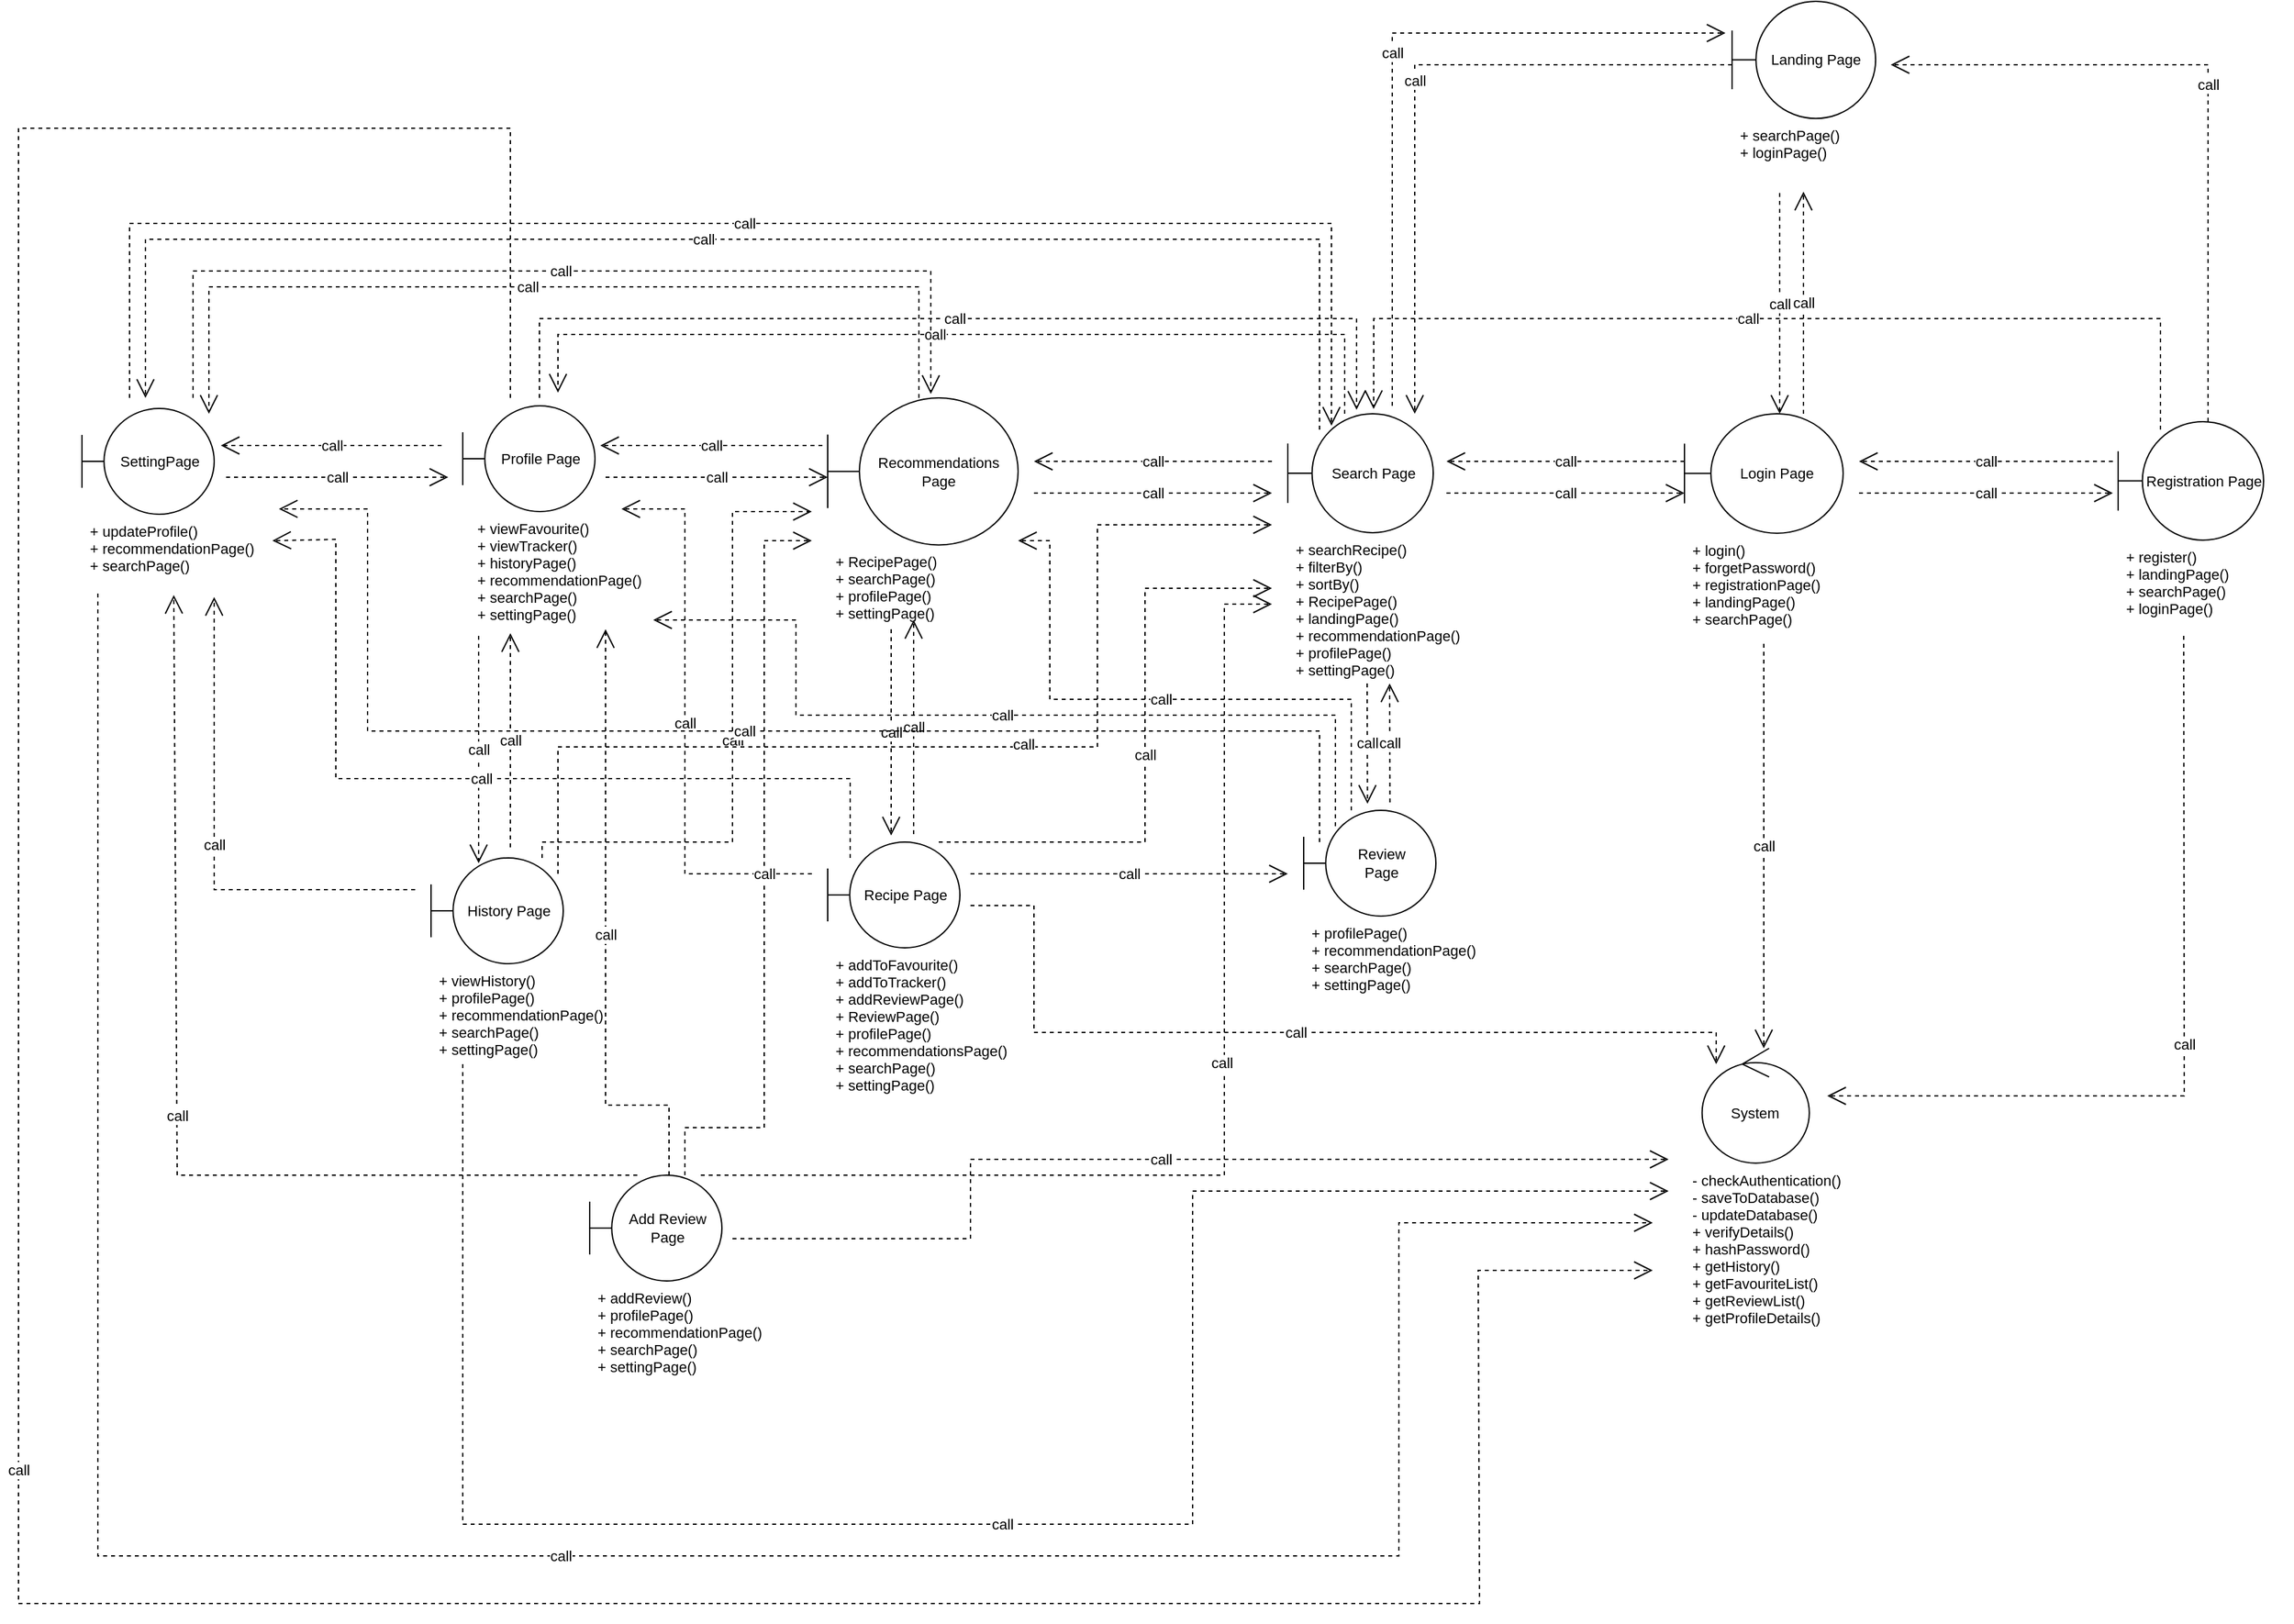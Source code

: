 <mxfile version="20.8.20" type="google"><diagram id="R2lEEEUBdFMjLlhIrx00" name="Page-1"><mxGraphModel grid="1" page="0" gridSize="12" guides="1" tooltips="1" connect="1" arrows="1" fold="1" pageScale="1" pageWidth="850" pageHeight="1100" math="0" shadow="0" extFonts="Permanent Marker^https://fonts.googleapis.com/css?family=Permanent+Marker"><root><mxCell id="0"/><mxCell id="1" parent="0"/><mxCell id="IaQWgF6GWkkPGPnB9hSR-20" value="" style="group" connectable="0" vertex="1" parent="1"><mxGeometry x="-468" y="-36" width="150" height="200" as="geometry"/></mxCell><mxCell id="5aQjLYnpdk0DHZrwiQ5P-8" value="Search Page" style="shape=umlBoundary;whiteSpace=wrap;html=1;fontSize=11;" vertex="1" parent="IaQWgF6GWkkPGPnB9hSR-20"><mxGeometry width="110" height="90" as="geometry"/></mxCell><mxCell id="IaQWgF6GWkkPGPnB9hSR-10" value="+ searchRecipe()&#10;+ filterBy()&#10;+ sortBy()&#10;+ RecipePage()&#10;+ landingPage()&#10;+ recommendationPage()&#10;+ profilePage()&#10;+ settingPage()" style="text;strokeColor=none;fillColor=none;align=left;verticalAlign=top;spacingLeft=4;spacingRight=4;overflow=hidden;rotatable=0;points=[[0,0.5],[1,0.5]];portConstraint=eastwest;fontSize=11;" vertex="1" parent="IaQWgF6GWkkPGPnB9hSR-20"><mxGeometry y="90" width="150" height="110" as="geometry"/></mxCell><mxCell id="R5gd8PndFcu6t3IOo8Hk-87" value="call" style="endArrow=open;endSize=12;dashed=1;html=1;rounded=0;fontSize=11;" edge="1" parent="IaQWgF6GWkkPGPnB9hSR-20"><mxGeometry width="160" relative="1" as="geometry"><mxPoint x="60" y="204" as="sourcePoint"/><mxPoint x="60.25" y="295" as="targetPoint"/><Array as="points"/></mxGeometry></mxCell><mxCell id="R5gd8PndFcu6t3IOo8Hk-88" value="call" style="endArrow=open;endSize=12;dashed=1;html=1;rounded=0;fontSize=11;" edge="1" parent="IaQWgF6GWkkPGPnB9hSR-20"><mxGeometry width="160" relative="1" as="geometry"><mxPoint x="77.25" y="294" as="sourcePoint"/><mxPoint x="77" y="204" as="targetPoint"/><Array as="points"/></mxGeometry></mxCell><mxCell id="IaQWgF6GWkkPGPnB9hSR-21" value="" style="group" connectable="0" vertex="1" parent="1"><mxGeometry x="-1116" y="300" width="160" height="170" as="geometry"/></mxCell><mxCell id="5aQjLYnpdk0DHZrwiQ5P-10" value="History Page" style="shape=umlBoundary;whiteSpace=wrap;html=1;fontSize=11;" vertex="1" parent="IaQWgF6GWkkPGPnB9hSR-21"><mxGeometry width="100" height="80" as="geometry"/></mxCell><mxCell id="IaQWgF6GWkkPGPnB9hSR-4" value="+ viewHistory()&#10;+ profilePage()&#10;+ recommendationPage()&#10;+ searchPage()&#10;+ settingPage()" style="text;strokeColor=none;fillColor=none;align=left;verticalAlign=top;spacingLeft=4;spacingRight=4;overflow=hidden;rotatable=0;points=[[0,0.5],[1,0.5]];portConstraint=eastwest;fontSize=11;" vertex="1" parent="IaQWgF6GWkkPGPnB9hSR-21"><mxGeometry y="80" width="160" height="90" as="geometry"/></mxCell><mxCell id="R5gd8PndFcu6t3IOo8Hk-65" value="call" style="endArrow=open;endSize=12;dashed=1;html=1;rounded=0;fontSize=11;" edge="1" parent="IaQWgF6GWkkPGPnB9hSR-21"><mxGeometry width="160" relative="1" as="geometry"><mxPoint x="180" y="240" as="sourcePoint"/><mxPoint x="132" y="-173" as="targetPoint"/><Array as="points"><mxPoint x="180" y="187"/><mxPoint x="132" y="187"/></Array></mxGeometry></mxCell><mxCell id="IaQWgF6GWkkPGPnB9hSR-22" value="" style="group" connectable="0" vertex="1" parent="1"><mxGeometry x="-1380" y="-40" width="155" height="140" as="geometry"/></mxCell><mxCell id="5aQjLYnpdk0DHZrwiQ5P-9" value="SettingPage" style="shape=umlBoundary;whiteSpace=wrap;html=1;fontSize=11;" vertex="1" parent="IaQWgF6GWkkPGPnB9hSR-22"><mxGeometry width="100" height="80" as="geometry"/></mxCell><mxCell id="IaQWgF6GWkkPGPnB9hSR-13" value="+ updateProfile()&#10;+ recommendationPage()&#10;+ searchPage()" style="text;strokeColor=none;fillColor=none;align=left;verticalAlign=top;spacingLeft=4;spacingRight=4;overflow=hidden;rotatable=0;points=[[0,0.5],[1,0.5]];portConstraint=eastwest;fontSize=11;" vertex="1" parent="IaQWgF6GWkkPGPnB9hSR-22"><mxGeometry y="80" width="155" height="60" as="geometry"/></mxCell><mxCell id="IaQWgF6GWkkPGPnB9hSR-24" value="" style="group" connectable="0" vertex="1" parent="1"><mxGeometry x="-996" y="540" width="156.25" height="166" as="geometry"/></mxCell><mxCell id="5aQjLYnpdk0DHZrwiQ5P-6" value="Add Review&lt;br style=&quot;font-size: 11px;&quot;&gt;Page" style="shape=umlBoundary;whiteSpace=wrap;html=1;fontSize=11;" vertex="1" parent="IaQWgF6GWkkPGPnB9hSR-24"><mxGeometry width="100" height="80" as="geometry"/></mxCell><mxCell id="IaQWgF6GWkkPGPnB9hSR-8" value="+ addReview()&#10;+ profilePage()&#10;+ recommendationPage()&#10;+ searchPage()&#10;+ settingPage()" style="text;strokeColor=none;fillColor=none;align=left;verticalAlign=top;spacingLeft=4;spacingRight=4;overflow=hidden;rotatable=0;points=[[0,0.5],[1,0.5]];portConstraint=eastwest;fontSize=11;" vertex="1" parent="IaQWgF6GWkkPGPnB9hSR-24"><mxGeometry y="80" width="156.25" height="86" as="geometry"/></mxCell><mxCell id="IaQWgF6GWkkPGPnB9hSR-25" value="" style="group" connectable="0" vertex="1" parent="1"><mxGeometry x="-168" y="444" width="168" height="228" as="geometry"/></mxCell><mxCell id="IaQWgF6GWkkPGPnB9hSR-16" value="System" style="ellipse;shape=umlControl;whiteSpace=wrap;html=1;fontSize=11;" vertex="1" parent="IaQWgF6GWkkPGPnB9hSR-25"><mxGeometry x="13.324" width="81.103" height="86.857" as="geometry"/></mxCell><mxCell id="IaQWgF6GWkkPGPnB9hSR-17" value="- checkAuthentication()&#10;- saveToDatabase()&#10;- updateDatabase()&#10;+ verifyDetails()&#10;+ hashPassword()&#10;+ getHistory()&#10;+ getFavouriteList()&#10;+ getReviewList()&#10;+ getProfileDetails()" style="text;strokeColor=none;fillColor=none;align=left;verticalAlign=top;spacingLeft=4;spacingRight=4;overflow=hidden;rotatable=0;points=[[0,0.5],[1,0.5]];portConstraint=eastwest;fontSize=11;" vertex="1" parent="IaQWgF6GWkkPGPnB9hSR-25"><mxGeometry y="86.857" width="168" height="141.143" as="geometry"/></mxCell><mxCell id="IaQWgF6GWkkPGPnB9hSR-28" value="" style="group" connectable="0" vertex="1" parent="1"><mxGeometry x="-816" y="-48" width="144" height="180" as="geometry"/></mxCell><mxCell id="5aQjLYnpdk0DHZrwiQ5P-4" value="Recommendations Page" style="shape=umlBoundary;whiteSpace=wrap;html=1;fontSize=11;" vertex="1" parent="IaQWgF6GWkkPGPnB9hSR-28"><mxGeometry width="144" height="111.236" as="geometry"/></mxCell><mxCell id="IaQWgF6GWkkPGPnB9hSR-2" value="+ RecipePage()&#10;+ searchPage()&#10;+ profilePage()&#10;+ settingPage()" style="text;strokeColor=none;fillColor=none;align=left;verticalAlign=top;spacingLeft=4;spacingRight=4;overflow=hidden;rotatable=0;points=[[0,0.5],[1,0.5]];portConstraint=eastwest;fontSize=11;" vertex="1" parent="IaQWgF6GWkkPGPnB9hSR-28"><mxGeometry y="111.236" width="141.333" height="68.764" as="geometry"/></mxCell><mxCell id="IaQWgF6GWkkPGPnB9hSR-29" value="" style="group" connectable="0" vertex="1" parent="1"><mxGeometry x="160" y="-30" width="132" height="168" as="geometry"/></mxCell><mxCell id="5aQjLYnpdk0DHZrwiQ5P-2" value="Registration Page" style="shape=umlBoundary;whiteSpace=wrap;html=1;fontSize=11;" vertex="1" parent="IaQWgF6GWkkPGPnB9hSR-29"><mxGeometry width="110.0" height="89.6" as="geometry"/></mxCell><mxCell id="IaQWgF6GWkkPGPnB9hSR-6" value="+ register()&#10;+ landingPage()&#10;+ searchPage()&#10;+ loginPage()" style="text;strokeColor=none;fillColor=none;align=left;verticalAlign=top;spacingLeft=4;spacingRight=4;overflow=hidden;rotatable=0;points=[[0,0.5],[1,0.5]];portConstraint=eastwest;fontSize=11;" vertex="1" parent="IaQWgF6GWkkPGPnB9hSR-29"><mxGeometry y="89.6" width="132" height="78.4" as="geometry"/></mxCell><mxCell id="IaQWgF6GWkkPGPnB9hSR-30" value="" style="group" connectable="0" vertex="1" parent="1"><mxGeometry x="-168" y="-36" width="144" height="192" as="geometry"/></mxCell><mxCell id="5aQjLYnpdk0DHZrwiQ5P-3" value="Login Page" style="shape=umlBoundary;whiteSpace=wrap;html=1;fontSize=11;" vertex="1" parent="IaQWgF6GWkkPGPnB9hSR-30"><mxGeometry width="120" height="90.353" as="geometry"/></mxCell><mxCell id="IaQWgF6GWkkPGPnB9hSR-7" value="+ login()&#10;+ forgetPassword()&#10;+ registrationPage()&#10;+ landingPage()&#10;+ searchPage()" style="text;strokeColor=none;fillColor=none;align=left;verticalAlign=top;spacingLeft=4;spacingRight=4;overflow=hidden;rotatable=0;points=[[0,0.5],[1,0.5]];portConstraint=eastwest;fontSize=11;" vertex="1" parent="IaQWgF6GWkkPGPnB9hSR-30"><mxGeometry y="90.353" width="144" height="101.647" as="geometry"/></mxCell><mxCell id="IaQWgF6GWkkPGPnB9hSR-31" value="" style="group" connectable="0" vertex="1" parent="1"><mxGeometry x="-132" y="-348" width="152" height="144" as="geometry"/></mxCell><mxCell id="5aQjLYnpdk0DHZrwiQ5P-1" value="Landing Page" style="shape=umlBoundary;whiteSpace=wrap;html=1;fontSize=11;" vertex="1" parent="IaQWgF6GWkkPGPnB9hSR-31"><mxGeometry width="108.571" height="88.615" as="geometry"/></mxCell><mxCell id="5aQjLYnpdk0DHZrwiQ5P-12" value="+ searchPage()&#10;+ loginPage()&#10;" style="text;strokeColor=none;fillColor=none;align=left;verticalAlign=top;spacingLeft=4;spacingRight=4;overflow=hidden;rotatable=0;points=[[0,0.5],[1,0.5]];portConstraint=eastwest;fontSize=11;" vertex="1" parent="IaQWgF6GWkkPGPnB9hSR-31"><mxGeometry y="88.615" width="152" height="55.385" as="geometry"/></mxCell><mxCell id="R5gd8PndFcu6t3IOo8Hk-7" value="" style="group" connectable="0" vertex="1" parent="1"><mxGeometry x="132" y="-12" width="156.25" height="166" as="geometry"/></mxCell><mxCell id="R5gd8PndFcu6t3IOo8Hk-26" value="" style="group" connectable="0" vertex="1" parent="1"><mxGeometry x="-1092" y="-42" width="160" height="180" as="geometry"/></mxCell><mxCell id="5aQjLYnpdk0DHZrwiQ5P-11" value="Profile Page" style="shape=umlBoundary;whiteSpace=wrap;html=1;fontSize=11;" vertex="1" parent="R5gd8PndFcu6t3IOo8Hk-26"><mxGeometry width="100" height="80" as="geometry"/></mxCell><mxCell id="IaQWgF6GWkkPGPnB9hSR-3" value="+ viewFavourite()&#10;+ viewTracker()&#10;+ historyPage()&#10;+ recommendationPage()&#10;+ searchPage()&#10;+ settingPage()" style="text;strokeColor=none;fillColor=none;align=left;verticalAlign=top;spacingLeft=4;spacingRight=4;overflow=hidden;rotatable=0;points=[[0,0.5],[1,0.5]];portConstraint=eastwest;fontSize=11;" vertex="1" parent="R5gd8PndFcu6t3IOo8Hk-26"><mxGeometry x="5" y="80" width="155" height="100" as="geometry"/></mxCell><mxCell id="R5gd8PndFcu6t3IOo8Hk-22" value="call" style="endArrow=open;endSize=12;dashed=1;html=1;rounded=0;fontSize=11;" edge="1" parent="1"><mxGeometry width="160" relative="1" as="geometry"><mxPoint x="156" as="sourcePoint"/><mxPoint x="-36" as="targetPoint"/><Array as="points"/></mxGeometry></mxCell><mxCell id="R5gd8PndFcu6t3IOo8Hk-28" value="call" style="endArrow=open;endSize=12;dashed=1;html=1;rounded=0;fontSize=11;" edge="1" parent="1"><mxGeometry width="160" relative="1" as="geometry"><mxPoint x="-36" y="24" as="sourcePoint"/><mxPoint x="156" y="24" as="targetPoint"/><Array as="points"/></mxGeometry></mxCell><mxCell id="R5gd8PndFcu6t3IOo8Hk-29" value="call" style="endArrow=open;endSize=12;dashed=1;html=1;rounded=0;fontSize=11;" edge="1" parent="1"><mxGeometry width="160" relative="1" as="geometry"><mxPoint x="228" y="-30" as="sourcePoint"/><mxPoint x="-12" y="-300" as="targetPoint"/><Array as="points"><mxPoint x="228" y="-300"/></Array></mxGeometry></mxCell><mxCell id="R5gd8PndFcu6t3IOo8Hk-30" value="call" style="endArrow=open;endSize=12;dashed=1;html=1;rounded=0;fontSize=11;entryX=0.59;entryY=-0.04;entryDx=0;entryDy=0;entryPerimeter=0;" edge="1" parent="1" target="5aQjLYnpdk0DHZrwiQ5P-8"><mxGeometry x="0.06" width="160" relative="1" as="geometry"><mxPoint x="192" y="-24" as="sourcePoint"/><mxPoint x="-240" y="-108" as="targetPoint"/><Array as="points"><mxPoint x="192" y="-108"/><mxPoint x="-156" y="-108"/><mxPoint x="-403" y="-108"/></Array><mxPoint as="offset"/></mxGeometry></mxCell><mxCell id="R5gd8PndFcu6t3IOo8Hk-31" value="call" style="endArrow=open;endSize=12;dashed=1;html=1;rounded=0;fontSize=11;" edge="1" parent="1"><mxGeometry width="160" relative="1" as="geometry"><mxPoint x="-78" y="-36" as="sourcePoint"/><mxPoint x="-78" y="-204" as="targetPoint"/><Array as="points"/></mxGeometry></mxCell><mxCell id="R5gd8PndFcu6t3IOo8Hk-35" value="call" style="endArrow=open;endSize=12;dashed=1;html=1;rounded=0;fontSize=11;" edge="1" parent="1"><mxGeometry width="160" relative="1" as="geometry"><mxPoint x="-168" as="sourcePoint"/><mxPoint x="-348" as="targetPoint"/><Array as="points"/></mxGeometry></mxCell><mxCell id="R5gd8PndFcu6t3IOo8Hk-36" value="call" style="endArrow=open;endSize=12;dashed=1;html=1;rounded=0;fontSize=11;" edge="1" parent="1"><mxGeometry width="160" relative="1" as="geometry"><mxPoint x="-348" y="24" as="sourcePoint"/><mxPoint x="-168" y="24" as="targetPoint"/><Array as="points"/></mxGeometry></mxCell><mxCell id="R5gd8PndFcu6t3IOo8Hk-37" value="call" style="endArrow=open;endSize=12;dashed=1;html=1;rounded=0;fontSize=11;" edge="1" parent="1"><mxGeometry width="160" relative="1" as="geometry"><mxPoint x="-96" y="-203" as="sourcePoint"/><mxPoint x="-96" y="-36" as="targetPoint"/><Array as="points"/></mxGeometry></mxCell><mxCell id="R5gd8PndFcu6t3IOo8Hk-38" value="call" style="endArrow=open;endSize=12;dashed=1;html=1;rounded=0;fontSize=11;exitX=0;exitY=0.542;exitDx=0;exitDy=0;exitPerimeter=0;" edge="1" parent="1" source="5aQjLYnpdk0DHZrwiQ5P-1"><mxGeometry width="160" relative="1" as="geometry"><mxPoint x="-204" y="-312" as="sourcePoint"/><mxPoint x="-372" y="-36" as="targetPoint"/><Array as="points"><mxPoint x="-372" y="-300"/></Array></mxGeometry></mxCell><mxCell id="R5gd8PndFcu6t3IOo8Hk-39" value="call" style="endArrow=open;endSize=12;dashed=1;html=1;rounded=0;fontSize=11;" edge="1" parent="1"><mxGeometry width="160" relative="1" as="geometry"><mxPoint x="-389" y="-42" as="sourcePoint"/><mxPoint x="-137" y="-324" as="targetPoint"/><Array as="points"><mxPoint x="-389" y="-324"/></Array></mxGeometry></mxCell><mxCell id="R5gd8PndFcu6t3IOo8Hk-40" value="call" style="endArrow=open;endSize=12;dashed=1;html=1;rounded=0;fontSize=11;" edge="1" parent="1"><mxGeometry width="160" relative="1" as="geometry"><mxPoint x="-480" as="sourcePoint"/><mxPoint x="-660" as="targetPoint"/><Array as="points"/></mxGeometry></mxCell><mxCell id="R5gd8PndFcu6t3IOo8Hk-41" value="call" style="endArrow=open;endSize=12;dashed=1;html=1;rounded=0;fontSize=11;" edge="1" parent="1"><mxGeometry width="160" relative="1" as="geometry"><mxPoint x="-660" y="24" as="sourcePoint"/><mxPoint x="-480" y="24" as="targetPoint"/><Array as="points"/></mxGeometry></mxCell><mxCell id="R5gd8PndFcu6t3IOo8Hk-42" value="call" style="endArrow=open;endSize=12;dashed=1;html=1;rounded=0;fontSize=11;entryX=0.59;entryY=-0.04;entryDx=0;entryDy=0;entryPerimeter=0;" edge="1" parent="1"><mxGeometry x="0.06" width="160" relative="1" as="geometry"><mxPoint x="-425" y="-36" as="sourcePoint"/><mxPoint x="-1020" y="-52" as="targetPoint"/><Array as="points"><mxPoint x="-425" y="-96"/><mxPoint x="-773" y="-96"/><mxPoint x="-1020" y="-96"/></Array><mxPoint as="offset"/></mxGeometry></mxCell><mxCell id="R5gd8PndFcu6t3IOo8Hk-43" value="call" style="endArrow=open;endSize=12;dashed=1;html=1;rounded=0;fontSize=11;" edge="1" parent="1"><mxGeometry width="160" relative="1" as="geometry"><mxPoint x="-1034" y="-48" as="sourcePoint"/><mxPoint x="-416" y="-39" as="targetPoint"/><Array as="points"><mxPoint x="-1034" y="-108"/><mxPoint x="-734" y="-108"/><mxPoint x="-416" y="-108"/></Array></mxGeometry></mxCell><mxCell id="R5gd8PndFcu6t3IOo8Hk-44" value="call" style="endArrow=open;endSize=12;dashed=1;html=1;rounded=0;fontSize=11;" edge="1" parent="1"><mxGeometry x="0.06" width="160" relative="1" as="geometry"><mxPoint x="-444" y="-24" as="sourcePoint"/><mxPoint x="-1332" y="-48" as="targetPoint"/><Array as="points"><mxPoint x="-444" y="-168"/><mxPoint x="-792" y="-168"/><mxPoint x="-1332" y="-168"/></Array><mxPoint as="offset"/></mxGeometry></mxCell><mxCell id="R5gd8PndFcu6t3IOo8Hk-45" value="call" style="endArrow=open;endSize=12;dashed=1;html=1;rounded=0;fontSize=11;" edge="1" parent="1"><mxGeometry width="160" relative="1" as="geometry"><mxPoint x="-1344" y="-48" as="sourcePoint"/><mxPoint x="-435" y="-27" as="targetPoint"/><Array as="points"><mxPoint x="-1344" y="-180"/><mxPoint x="-744" y="-180"/><mxPoint x="-435" y="-180"/></Array></mxGeometry></mxCell><mxCell id="R5gd8PndFcu6t3IOo8Hk-46" value="call" style="endArrow=open;endSize=12;dashed=1;html=1;rounded=0;fontSize=11;" edge="1" parent="1"><mxGeometry width="160" relative="1" as="geometry"><mxPoint x="-820" y="-12" as="sourcePoint"/><mxPoint x="-988" y="-12" as="targetPoint"/><Array as="points"/></mxGeometry></mxCell><mxCell id="R5gd8PndFcu6t3IOo8Hk-47" value="call" style="endArrow=open;endSize=12;dashed=1;html=1;rounded=0;fontSize=11;" edge="1" parent="1"><mxGeometry width="160" relative="1" as="geometry"><mxPoint x="-984" y="12" as="sourcePoint"/><mxPoint x="-816" y="12" as="targetPoint"/><Array as="points"/></mxGeometry></mxCell><mxCell id="R5gd8PndFcu6t3IOo8Hk-48" value="call" style="endArrow=open;endSize=12;dashed=1;html=1;rounded=0;fontSize=11;" edge="1" parent="1"><mxGeometry x="0.06" width="160" relative="1" as="geometry"><mxPoint x="-747" y="-48" as="sourcePoint"/><mxPoint x="-1284" y="-36" as="targetPoint"/><Array as="points"><mxPoint x="-747" y="-132"/><mxPoint x="-1092" y="-132"/><mxPoint x="-1284" y="-132"/></Array><mxPoint as="offset"/></mxGeometry></mxCell><mxCell id="R5gd8PndFcu6t3IOo8Hk-49" value="call" style="endArrow=open;endSize=12;dashed=1;html=1;rounded=0;fontSize=11;" edge="1" parent="1"><mxGeometry width="160" relative="1" as="geometry"><mxPoint x="-1296" y="-48" as="sourcePoint"/><mxPoint x="-738" y="-51" as="targetPoint"/><Array as="points"><mxPoint x="-1296" y="-144"/><mxPoint x="-1044" y="-144"/><mxPoint x="-738" y="-144"/></Array></mxGeometry></mxCell><mxCell id="R5gd8PndFcu6t3IOo8Hk-50" value="call" style="endArrow=open;endSize=12;dashed=1;html=1;rounded=0;fontSize=11;" edge="1" parent="1"><mxGeometry width="160" relative="1" as="geometry"><mxPoint x="-768" y="127" as="sourcePoint"/><mxPoint x="-768" y="283" as="targetPoint"/><Array as="points"/></mxGeometry></mxCell><mxCell id="R5gd8PndFcu6t3IOo8Hk-52" value="call" style="endArrow=open;endSize=12;dashed=1;html=1;rounded=0;fontSize=11;" edge="1" parent="1"><mxGeometry width="160" relative="1" as="geometry"><mxPoint x="-1108" y="-12" as="sourcePoint"/><mxPoint x="-1275" y="-12" as="targetPoint"/><Array as="points"/></mxGeometry></mxCell><mxCell id="R5gd8PndFcu6t3IOo8Hk-53" value="call" style="endArrow=open;endSize=12;dashed=1;html=1;rounded=0;fontSize=11;" edge="1" parent="1"><mxGeometry width="160" relative="1" as="geometry"><mxPoint x="-1271" y="12" as="sourcePoint"/><mxPoint x="-1103" y="12" as="targetPoint"/><Array as="points"/></mxGeometry></mxCell><mxCell id="R5gd8PndFcu6t3IOo8Hk-54" value="call" style="endArrow=open;endSize=12;dashed=1;html=1;rounded=0;fontSize=11;" edge="1" parent="1"><mxGeometry width="160" relative="1" as="geometry"><mxPoint x="-1080" y="132" as="sourcePoint"/><mxPoint x="-1080" y="304" as="targetPoint"/><Array as="points"/></mxGeometry></mxCell><mxCell id="R5gd8PndFcu6t3IOo8Hk-55" value="call" style="endArrow=open;endSize=12;dashed=1;html=1;rounded=0;fontSize=11;entryX=0.2;entryY=0.94;entryDx=0;entryDy=0;entryPerimeter=0;" edge="1" parent="1"><mxGeometry width="160" relative="1" as="geometry"><mxPoint x="-1056" y="292" as="sourcePoint"/><mxPoint x="-1056" y="130.0" as="targetPoint"/><Array as="points"/></mxGeometry></mxCell><mxCell id="R5gd8PndFcu6t3IOo8Hk-56" value="call" style="endArrow=open;endSize=12;dashed=1;html=1;rounded=0;fontSize=11;entryX=0.645;entryY=1.044;entryDx=0;entryDy=0;entryPerimeter=0;" edge="1" parent="1" target="IaQWgF6GWkkPGPnB9hSR-13"><mxGeometry width="160" relative="1" as="geometry"><mxPoint x="-1128" y="324" as="sourcePoint"/><mxPoint x="-1267" y="103" as="targetPoint"/><Array as="points"><mxPoint x="-1280" y="324"/></Array></mxGeometry></mxCell><mxCell id="R5gd8PndFcu6t3IOo8Hk-58" value="call" style="endArrow=open;endSize=12;dashed=1;html=1;rounded=0;fontSize=11;" edge="1" parent="1"><mxGeometry width="160" relative="1" as="geometry"><mxPoint x="-1032" y="300" as="sourcePoint"/><mxPoint x="-828" y="38" as="targetPoint"/><Array as="points"><mxPoint x="-1032" y="288"/><mxPoint x="-888" y="288"/><mxPoint x="-888" y="38"/></Array></mxGeometry></mxCell><mxCell id="R5gd8PndFcu6t3IOo8Hk-59" value="call" style="endArrow=open;endSize=12;dashed=1;html=1;rounded=0;fontSize=11;" edge="1" parent="1"><mxGeometry x="0.115" y="2" width="160" relative="1" as="geometry"><mxPoint x="-1020" y="312" as="sourcePoint"/><mxPoint x="-480" y="48" as="targetPoint"/><Array as="points"><mxPoint x="-1020" y="216"/><mxPoint x="-612" y="216"/><mxPoint x="-612" y="48"/></Array><mxPoint as="offset"/></mxGeometry></mxCell><mxCell id="R5gd8PndFcu6t3IOo8Hk-61" value="call" style="endArrow=open;endSize=12;dashed=1;html=1;rounded=0;fontSize=11;entryX=0.2;entryY=0.94;entryDx=0;entryDy=0;entryPerimeter=0;" edge="1" parent="1"><mxGeometry width="160" relative="1" as="geometry"><mxPoint x="-751" y="282" as="sourcePoint"/><mxPoint x="-751" y="120.0" as="targetPoint"/><Array as="points"/></mxGeometry></mxCell><mxCell id="R5gd8PndFcu6t3IOo8Hk-62" value="call" style="endArrow=open;endSize=12;dashed=1;html=1;rounded=0;fontSize=11;" edge="1" parent="1"><mxGeometry width="160" relative="1" as="geometry"><mxPoint x="-828" y="312" as="sourcePoint"/><mxPoint x="-972" y="36" as="targetPoint"/><Array as="points"><mxPoint x="-924" y="312"/><mxPoint x="-924" y="36"/></Array></mxGeometry></mxCell><mxCell id="R5gd8PndFcu6t3IOo8Hk-63" value="call" style="endArrow=open;endSize=12;dashed=1;html=1;rounded=0;fontSize=11;" edge="1" parent="1"><mxGeometry width="160" relative="1" as="geometry"><mxPoint x="-732" y="288" as="sourcePoint"/><mxPoint x="-480" y="96" as="targetPoint"/><Array as="points"><mxPoint x="-576" y="288"/><mxPoint x="-576" y="96"/></Array></mxGeometry></mxCell><mxCell id="R5gd8PndFcu6t3IOo8Hk-64" value="call" style="endArrow=open;endSize=12;dashed=1;html=1;rounded=0;fontSize=11;" edge="1" parent="1"><mxGeometry width="160" relative="1" as="geometry"><mxPoint x="-799" y="300" as="sourcePoint"/><mxPoint x="-1236" y="60" as="targetPoint"/><Array as="points"><mxPoint x="-799" y="240"/><mxPoint x="-996" y="240"/><mxPoint x="-1188" y="240"/><mxPoint x="-1188" y="59"/></Array></mxGeometry></mxCell><mxCell id="R5gd8PndFcu6t3IOo8Hk-66" value="call" style="endArrow=open;endSize=12;dashed=1;html=1;rounded=0;fontSize=11;" edge="1" parent="1"><mxGeometry width="160" relative="1" as="geometry"><mxPoint x="-924" y="540" as="sourcePoint"/><mxPoint x="-828" y="60" as="targetPoint"/><Array as="points"><mxPoint x="-924" y="504"/><mxPoint x="-864" y="504"/><mxPoint x="-864" y="60"/></Array></mxGeometry></mxCell><mxCell id="R5gd8PndFcu6t3IOo8Hk-67" value="call" style="endArrow=open;endSize=12;dashed=1;html=1;rounded=0;fontSize=11;" edge="1" parent="1"><mxGeometry x="0.115" y="2" width="160" relative="1" as="geometry"><mxPoint x="-912" y="540" as="sourcePoint"/><mxPoint x="-480" y="108" as="targetPoint"/><Array as="points"><mxPoint x="-516" y="540"/><mxPoint x="-516" y="108"/></Array><mxPoint as="offset"/></mxGeometry></mxCell><mxCell id="R5gd8PndFcu6t3IOo8Hk-68" value="call" style="endArrow=open;endSize=12;dashed=1;html=1;rounded=0;fontSize=11;entryX=0.448;entryY=1.018;entryDx=0;entryDy=0;entryPerimeter=0;exitX=0.36;exitY=0;exitDx=0;exitDy=0;exitPerimeter=0;" edge="1" parent="1" source="5aQjLYnpdk0DHZrwiQ5P-6" target="IaQWgF6GWkkPGPnB9hSR-13"><mxGeometry width="160" relative="1" as="geometry"><mxPoint x="-972" y="540" as="sourcePoint"/><mxPoint x="-1116" y="312" as="targetPoint"/><Array as="points"><mxPoint x="-1308" y="540"/></Array></mxGeometry></mxCell><mxCell id="R5gd8PndFcu6t3IOo8Hk-70" value="call" style="endArrow=open;endSize=12;dashed=1;html=1;rounded=0;fontSize=11;" edge="1" parent="1"><mxGeometry width="160" relative="1" as="geometry"><mxPoint x="-108" y="138" as="sourcePoint"/><mxPoint x="-108" y="444" as="targetPoint"/><Array as="points"/></mxGeometry></mxCell><mxCell id="R5gd8PndFcu6t3IOo8Hk-71" value="call" style="endArrow=open;endSize=12;dashed=1;html=1;rounded=0;fontSize=11;" edge="1" parent="1"><mxGeometry width="160" relative="1" as="geometry"><mxPoint x="209.6" y="132" as="sourcePoint"/><mxPoint x="-60" y="480" as="targetPoint"/><Array as="points"><mxPoint x="210" y="480"/></Array></mxGeometry></mxCell><mxCell id="R5gd8PndFcu6t3IOo8Hk-74" value="call" style="endArrow=open;endSize=12;dashed=1;html=1;rounded=0;fontSize=11;" edge="1" parent="1"><mxGeometry width="160" relative="1" as="geometry"><mxPoint x="-888" y="588" as="sourcePoint"/><mxPoint x="-180" y="528" as="targetPoint"/><Array as="points"><mxPoint x="-708" y="588"/><mxPoint x="-708" y="528"/></Array></mxGeometry></mxCell><mxCell id="R5gd8PndFcu6t3IOo8Hk-75" value="call" style="endArrow=open;endSize=12;dashed=1;html=1;rounded=0;fontSize=11;" edge="1" parent="1"><mxGeometry width="160" relative="1" as="geometry"><mxPoint x="-1092" y="456" as="sourcePoint"/><mxPoint x="-180" y="552" as="targetPoint"/><Array as="points"><mxPoint x="-1092" y="804"/><mxPoint x="-540" y="804"/><mxPoint x="-540" y="552"/></Array></mxGeometry></mxCell><mxCell id="R5gd8PndFcu6t3IOo8Hk-76" value="call" style="endArrow=open;endSize=12;dashed=1;html=1;rounded=0;fontSize=11;" edge="1" parent="1"><mxGeometry width="160" relative="1" as="geometry"><mxPoint x="-1368" y="100" as="sourcePoint"/><mxPoint x="-192" y="576" as="targetPoint"/><Array as="points"><mxPoint x="-1368" y="828"/><mxPoint x="-384" y="828"/><mxPoint x="-384" y="576"/></Array></mxGeometry></mxCell><mxCell id="R5gd8PndFcu6t3IOo8Hk-77" value="call" style="endArrow=open;endSize=12;dashed=1;html=1;rounded=0;fontSize=11;" edge="1" parent="1"><mxGeometry width="160" relative="1" as="geometry"><mxPoint x="-1056" y="-48" as="sourcePoint"/><mxPoint x="-192" y="612" as="targetPoint"/><Array as="points"><mxPoint x="-1056" y="-252"/><mxPoint x="-1428" y="-252"/><mxPoint x="-1428" y="864"/><mxPoint x="-323" y="864"/><mxPoint x="-324" y="612"/></Array></mxGeometry></mxCell><mxCell id="5aQjLYnpdk0DHZrwiQ5P-5" value="Recipe Page" style="shape=umlBoundary;whiteSpace=wrap;html=1;fontSize=11;" vertex="1" parent="1"><mxGeometry x="-816" y="288" width="100" height="80" as="geometry"/></mxCell><mxCell id="IaQWgF6GWkkPGPnB9hSR-1" value="+ addToFavourite()&#10;+ addToTracker()&#10;+ addReviewPage()&#10;+ ReviewPage()&#10;+ profilePage()&#10;+ recommendationsPage()&#10;+ searchPage()&#10;+ settingPage()" style="text;strokeColor=none;fillColor=none;align=left;verticalAlign=top;spacingLeft=4;spacingRight=4;overflow=hidden;rotatable=0;points=[[0,0.5],[1,0.5]];portConstraint=eastwest;fontSize=11;" vertex="1" parent="1"><mxGeometry x="-816" y="368" width="160" height="130" as="geometry"/></mxCell><mxCell id="R5gd8PndFcu6t3IOo8Hk-72" value="call" style="endArrow=open;endSize=12;dashed=1;html=1;rounded=0;fontSize=11;" edge="1" parent="1"><mxGeometry width="160" relative="1" as="geometry"><mxPoint x="-708" y="336" as="sourcePoint"/><mxPoint x="-144" y="456" as="targetPoint"/><Array as="points"><mxPoint x="-660" y="336"/><mxPoint x="-660" y="432"/><mxPoint x="-144" y="432"/></Array></mxGeometry></mxCell><mxCell id="R5gd8PndFcu6t3IOo8Hk-82" value="" style="group" connectable="0" vertex="1" parent="1"><mxGeometry x="-456" y="264" width="156.25" height="166" as="geometry"/></mxCell><mxCell id="R5gd8PndFcu6t3IOo8Hk-83" value="Review&lt;br style=&quot;font-size: 11px;&quot;&gt;Page" style="shape=umlBoundary;whiteSpace=wrap;html=1;fontSize=11;" vertex="1" parent="R5gd8PndFcu6t3IOo8Hk-82"><mxGeometry width="100" height="80" as="geometry"/></mxCell><mxCell id="R5gd8PndFcu6t3IOo8Hk-84" value="+ profilePage()&#10;+ recommendationPage()&#10;+ searchPage()&#10;+ settingPage()" style="text;strokeColor=none;fillColor=none;align=left;verticalAlign=top;spacingLeft=4;spacingRight=4;overflow=hidden;rotatable=0;points=[[0,0.5],[1,0.5]];portConstraint=eastwest;fontSize=11;" vertex="1" parent="R5gd8PndFcu6t3IOo8Hk-82"><mxGeometry y="80" width="156.25" height="86" as="geometry"/></mxCell><mxCell id="R5gd8PndFcu6t3IOo8Hk-86" value="call" style="endArrow=open;endSize=12;dashed=1;html=1;rounded=0;fontSize=11;" edge="1" parent="1"><mxGeometry width="160" relative="1" as="geometry"><mxPoint x="-708" y="312" as="sourcePoint"/><mxPoint x="-468" y="312" as="targetPoint"/><Array as="points"/></mxGeometry></mxCell><mxCell id="R5gd8PndFcu6t3IOo8Hk-89" value="call" style="endArrow=open;endSize=12;dashed=1;html=1;rounded=0;fontSize=11;" edge="1" parent="1"><mxGeometry width="160" relative="1" as="geometry"><mxPoint x="-420" y="264" as="sourcePoint"/><mxPoint x="-672" y="60" as="targetPoint"/><Array as="points"><mxPoint x="-420" y="180"/><mxPoint x="-648" y="180"/><mxPoint x="-648" y="60"/></Array></mxGeometry></mxCell><mxCell id="R5gd8PndFcu6t3IOo8Hk-90" value="call" style="endArrow=open;endSize=12;dashed=1;html=1;rounded=0;fontSize=11;entryX=0.897;entryY=0.82;entryDx=0;entryDy=0;entryPerimeter=0;" edge="1" parent="1" target="IaQWgF6GWkkPGPnB9hSR-3"><mxGeometry width="160" relative="1" as="geometry"><mxPoint x="-432" y="276" as="sourcePoint"/><mxPoint x="-684" y="72" as="targetPoint"/><Array as="points"><mxPoint x="-432" y="192"/><mxPoint x="-840" y="192"/><mxPoint x="-840" y="120"/></Array></mxGeometry></mxCell><mxCell id="R5gd8PndFcu6t3IOo8Hk-91" value="call" style="endArrow=open;endSize=12;dashed=1;html=1;rounded=0;fontSize=11;entryX=0.961;entryY=-0.067;entryDx=0;entryDy=0;entryPerimeter=0;" edge="1" parent="1" target="IaQWgF6GWkkPGPnB9hSR-13"><mxGeometry width="160" relative="1" as="geometry"><mxPoint x="-444" y="288" as="sourcePoint"/><mxPoint x="-960" y="132" as="targetPoint"/><Array as="points"><mxPoint x="-444" y="204"/><mxPoint x="-852" y="204"/><mxPoint x="-1164" y="204"/><mxPoint x="-1164" y="36"/></Array></mxGeometry></mxCell></root></mxGraphModel></diagram></mxfile>